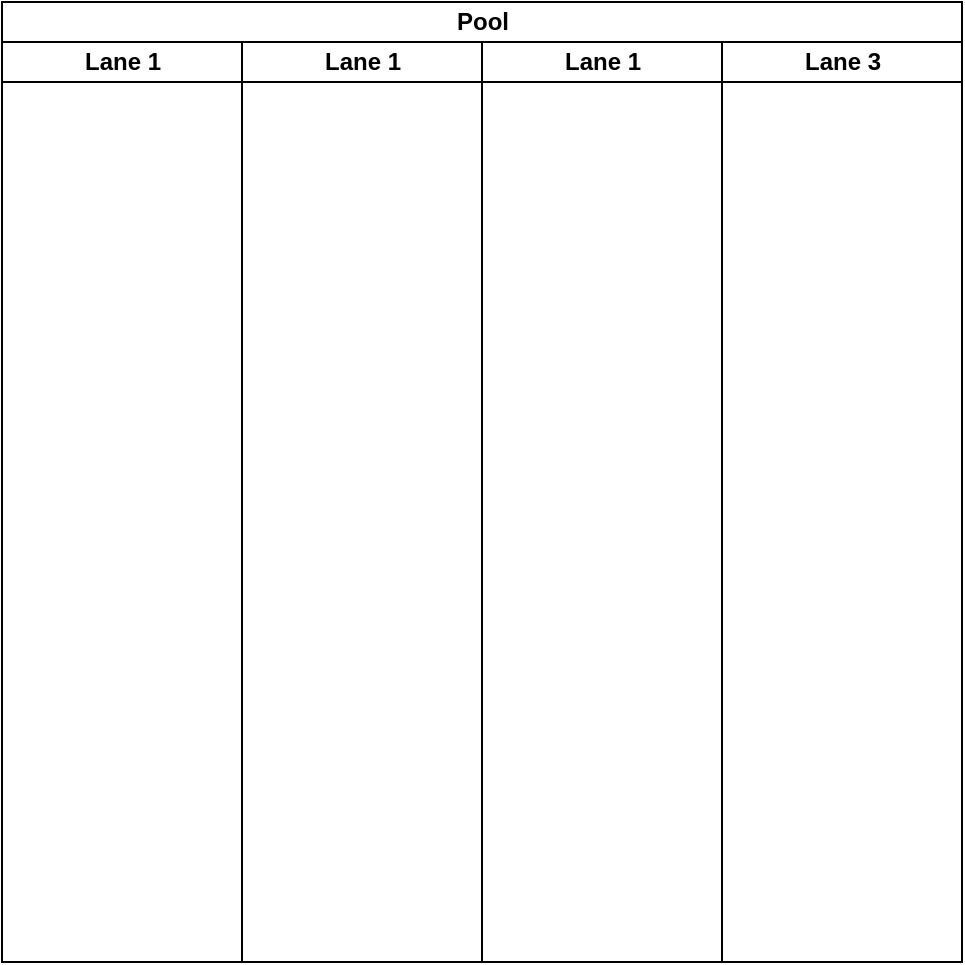 <mxfile version="21.1.2" type="github">
  <diagram name="第 1 页" id="0aYG0d6s64lShTG84l0Q">
    <mxGraphModel dx="1434" dy="775" grid="1" gridSize="10" guides="1" tooltips="1" connect="1" arrows="1" fold="1" page="1" pageScale="1" pageWidth="827" pageHeight="1169" math="0" shadow="0">
      <root>
        <mxCell id="0" />
        <mxCell id="1" parent="0" />
        <mxCell id="ka5lAGq2rfhhUSYYgeaB-1" value="Pool" style="swimlane;childLayout=stackLayout;resizeParent=1;resizeParentMax=0;startSize=20;html=1;" vertex="1" parent="1">
          <mxGeometry x="230" y="160" width="480" height="480" as="geometry" />
        </mxCell>
        <mxCell id="ka5lAGq2rfhhUSYYgeaB-2" value="Lane 1" style="swimlane;startSize=20;html=1;" vertex="1" parent="ka5lAGq2rfhhUSYYgeaB-1">
          <mxGeometry y="20" width="120" height="460" as="geometry" />
        </mxCell>
        <mxCell id="ka5lAGq2rfhhUSYYgeaB-7" value="Lane 1" style="swimlane;startSize=20;html=1;" vertex="1" parent="ka5lAGq2rfhhUSYYgeaB-1">
          <mxGeometry x="120" y="20" width="120" height="460" as="geometry" />
        </mxCell>
        <mxCell id="ka5lAGq2rfhhUSYYgeaB-3" value="Lane 2" style="swimlane;startSize=20;html=1;" vertex="1" parent="ka5lAGq2rfhhUSYYgeaB-1">
          <mxGeometry x="240" y="20" width="120" height="460" as="geometry" />
        </mxCell>
        <mxCell id="ka5lAGq2rfhhUSYYgeaB-4" value="Lane 3" style="swimlane;startSize=20;html=1;" vertex="1" parent="ka5lAGq2rfhhUSYYgeaB-1">
          <mxGeometry x="360" y="20" width="120" height="460" as="geometry" />
        </mxCell>
        <mxCell id="ka5lAGq2rfhhUSYYgeaB-5" value="Lane 1" style="swimlane;startSize=20;html=1;" vertex="1" parent="1">
          <mxGeometry x="470" y="180" width="120" height="460" as="geometry" />
        </mxCell>
      </root>
    </mxGraphModel>
  </diagram>
</mxfile>
